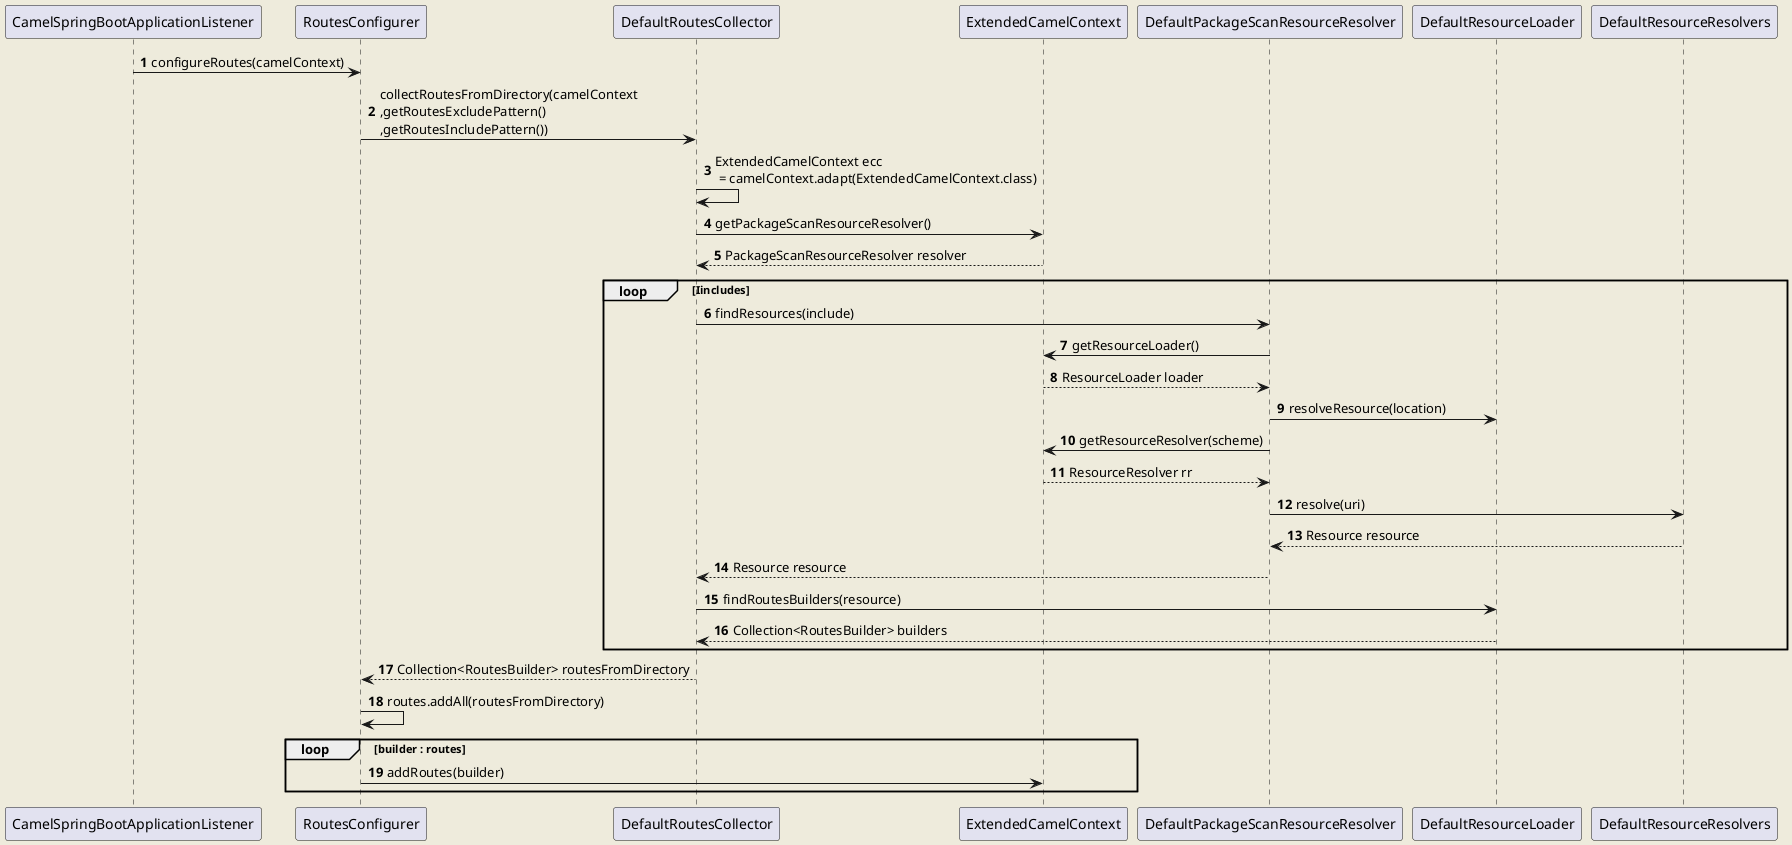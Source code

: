 @startuml
'https://plantuml.com/sequence-diagram
skinparam backgroundColor #EEEBDC
'skinparam handwritten true

skinparam sequence {
'ArrowColor DeepSkyBlue
'ActorBorderColor DeepSkyBlue
'LifeLineBorderColor blue
'LifeLineBackgroundColor #A9DCDF
'
'ParticipantBorderColor DeepSkyBlue
'ParticipantBackgroundColor DodgerBlue
'ParticipantFontName Impact
'ParticipantFontSize 17
'ParticipantFontColor #A9DCDF
'
'ActorBackgroundColor aqua
'ActorFontColor DeepSkyBlue
'ActorFontSize 17
'ActorFontName Aapex
}

autonumber

CamelSpringBootApplicationListener -> RoutesConfigurer: configureRoutes(camelContext)
RoutesConfigurer -> DefaultRoutesCollector: collectRoutesFromDirectory(camelContext\n,getRoutesExcludePattern()\n,getRoutesIncludePattern())
DefaultRoutesCollector -> DefaultRoutesCollector: ExtendedCamelContext ecc\n = camelContext.adapt(ExtendedCamelContext.class)
DefaultRoutesCollector -> ExtendedCamelContext: getPackageScanResourceResolver()
DefaultRoutesCollector <-- ExtendedCamelContext: PackageScanResourceResolver resolver
loop Iincludes
DefaultRoutesCollector -> DefaultPackageScanResourceResolver: findResources(include)
DefaultPackageScanResourceResolver -> ExtendedCamelContext: getResourceLoader()
DefaultPackageScanResourceResolver <-- ExtendedCamelContext: ResourceLoader loader
DefaultPackageScanResourceResolver -> DefaultResourceLoader: resolveResource(location)
DefaultPackageScanResourceResolver -> ExtendedCamelContext: getResourceResolver(scheme)
DefaultPackageScanResourceResolver <-- ExtendedCamelContext: ResourceResolver rr
DefaultPackageScanResourceResolver -> DefaultResourceResolvers:resolve(uri)
DefaultPackageScanResourceResolver <-- DefaultResourceResolvers:Resource resource
DefaultRoutesCollector <-- DefaultPackageScanResourceResolver: Resource resource
DefaultRoutesCollector -> DefaultResourceLoader: findRoutesBuilders(resource)
DefaultRoutesCollector <-- DefaultResourceLoader: Collection<RoutesBuilder> builders
end
RoutesConfigurer <-- DefaultRoutesCollector: Collection<RoutesBuilder> routesFromDirectory
RoutesConfigurer -> RoutesConfigurer: routes.addAll(routesFromDirectory)
loop builder : routes
RoutesConfigurer -> ExtendedCamelContext: addRoutes(builder)
end
@enduml